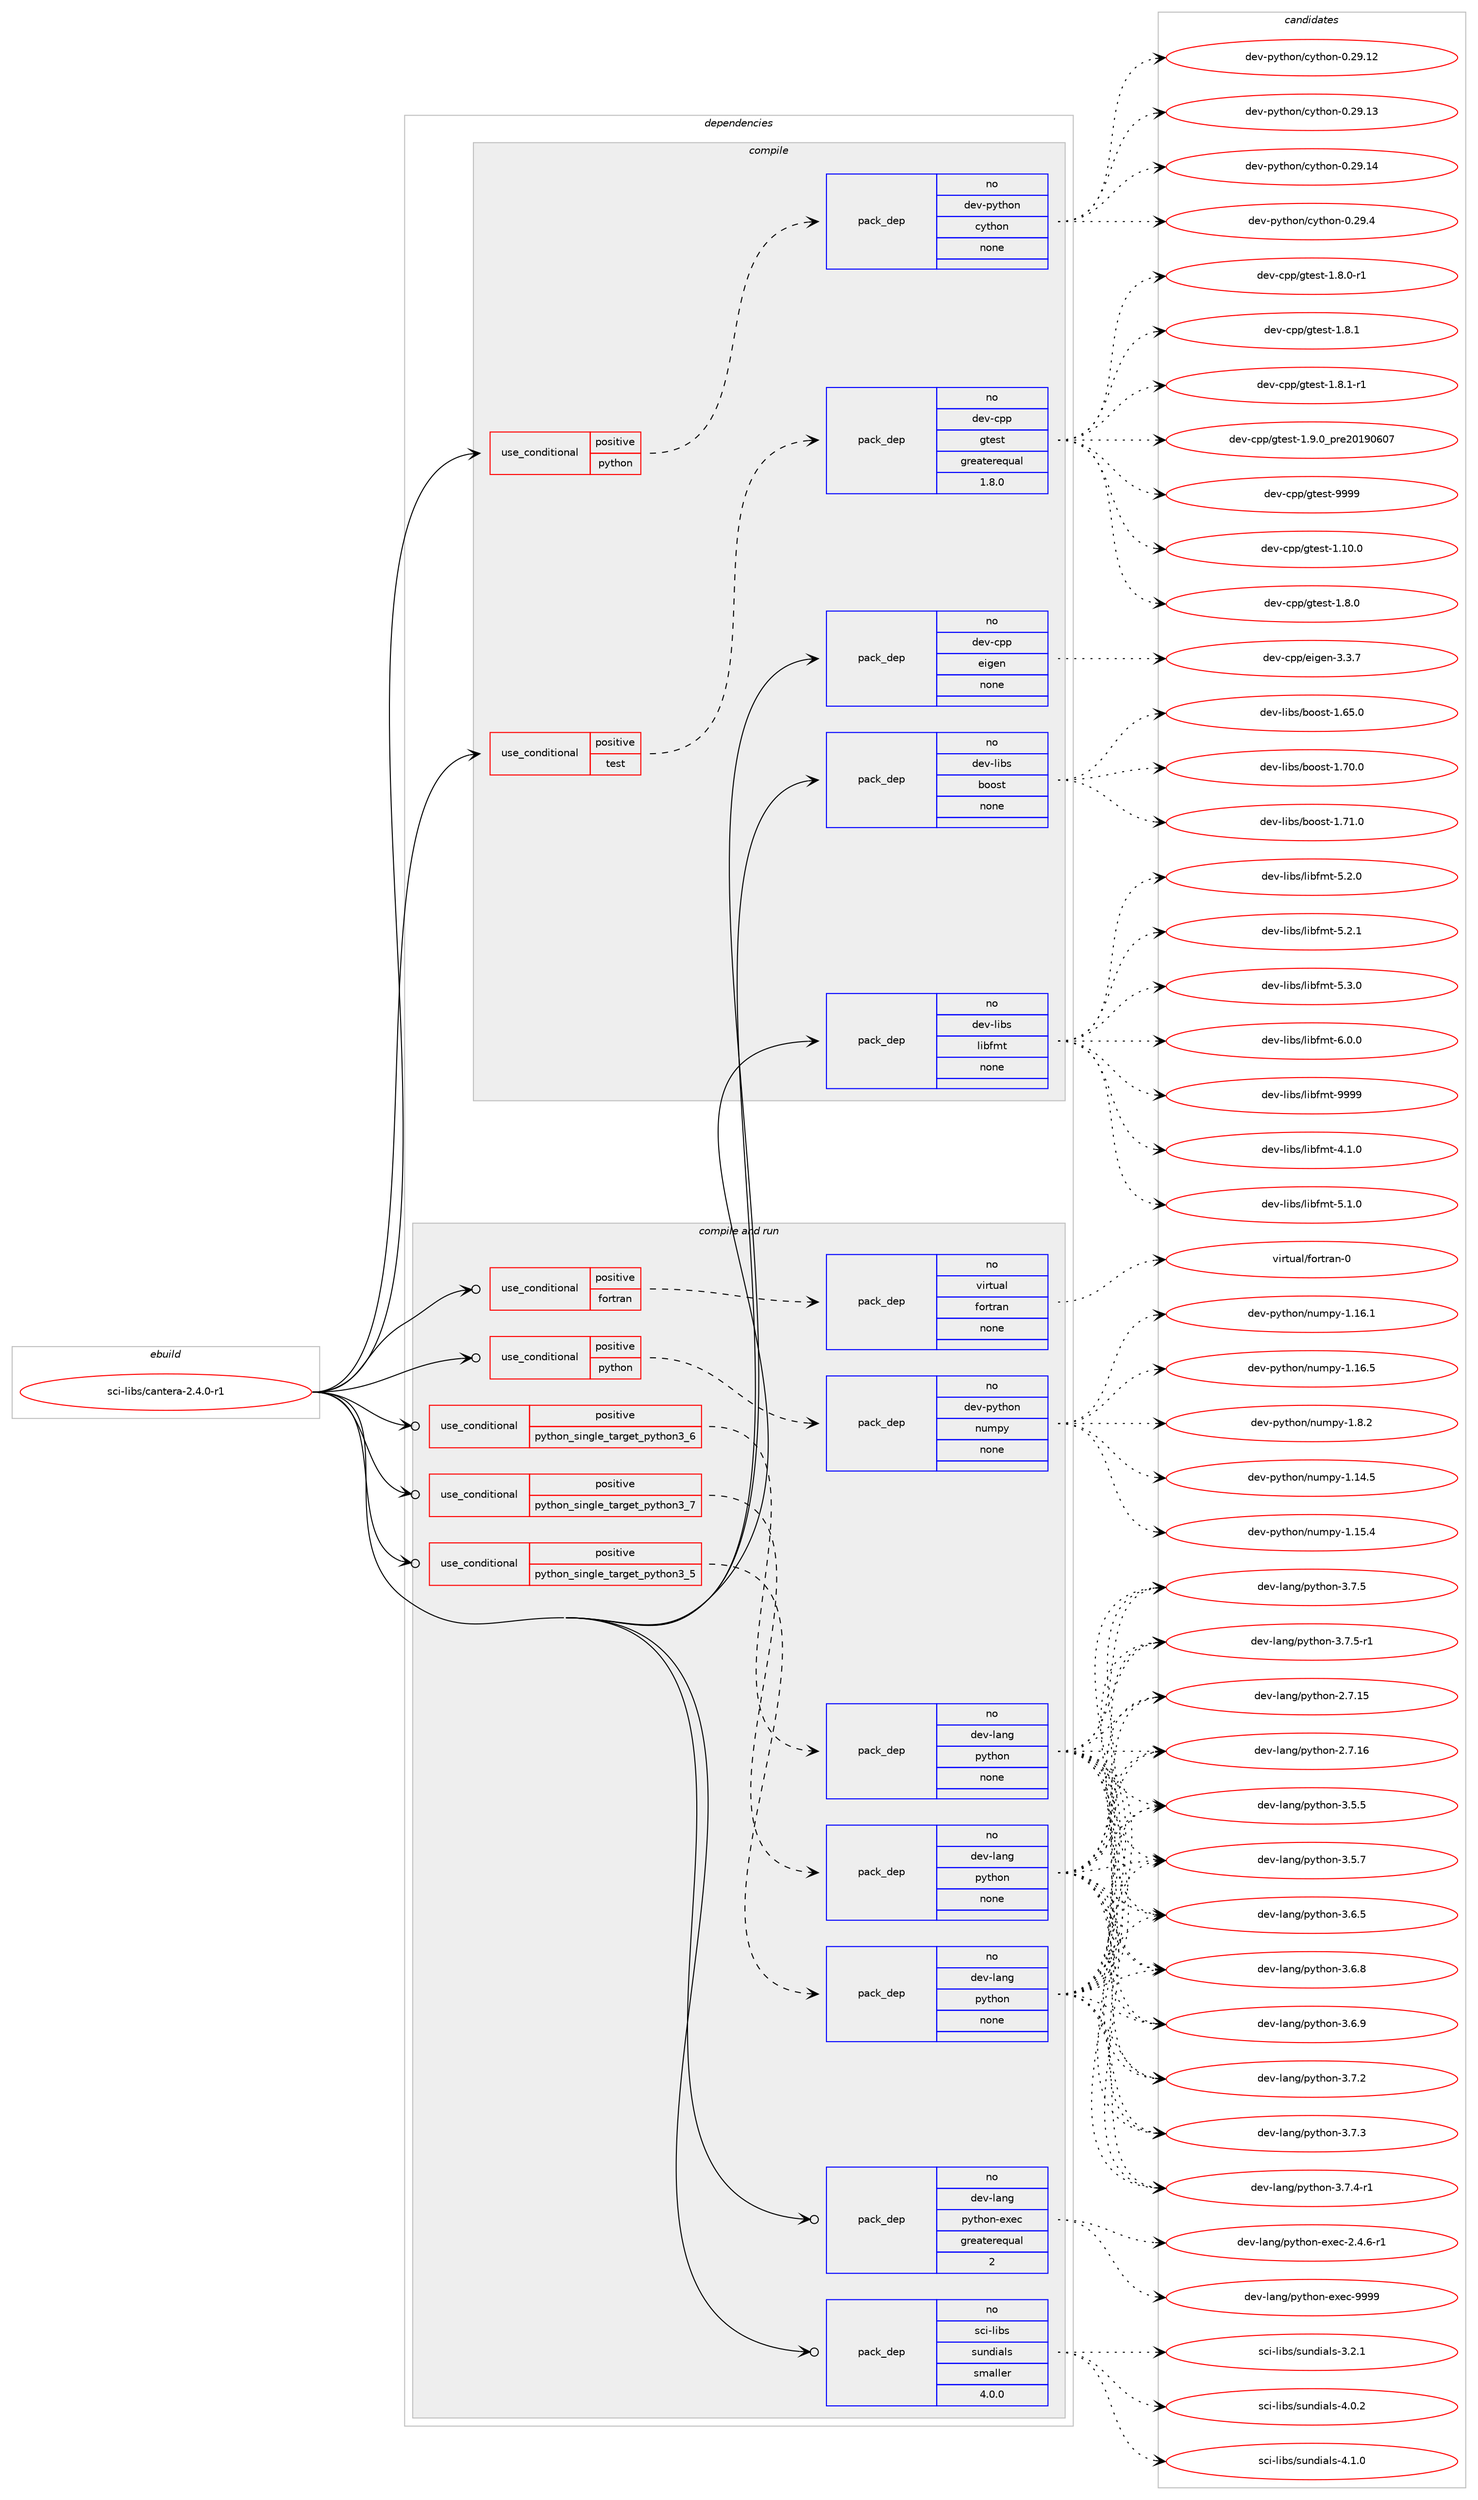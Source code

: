 digraph prolog {

# *************
# Graph options
# *************

newrank=true;
concentrate=true;
compound=true;
graph [rankdir=LR,fontname=Helvetica,fontsize=10,ranksep=1.5];#, ranksep=2.5, nodesep=0.2];
edge  [arrowhead=vee];
node  [fontname=Helvetica,fontsize=10];

# **********
# The ebuild
# **********

subgraph cluster_leftcol {
color=gray;
rank=same;
label=<<i>ebuild</i>>;
id [label="sci-libs/cantera-2.4.0-r1", color=red, width=4, href="../sci-libs/cantera-2.4.0-r1.svg"];
}

# ****************
# The dependencies
# ****************

subgraph cluster_midcol {
color=gray;
label=<<i>dependencies</i>>;
subgraph cluster_compile {
fillcolor="#eeeeee";
style=filled;
label=<<i>compile</i>>;
subgraph cond207722 {
dependency855863 [label=<<TABLE BORDER="0" CELLBORDER="1" CELLSPACING="0" CELLPADDING="4"><TR><TD ROWSPAN="3" CELLPADDING="10">use_conditional</TD></TR><TR><TD>positive</TD></TR><TR><TD>python</TD></TR></TABLE>>, shape=none, color=red];
subgraph pack633034 {
dependency855864 [label=<<TABLE BORDER="0" CELLBORDER="1" CELLSPACING="0" CELLPADDING="4" WIDTH="220"><TR><TD ROWSPAN="6" CELLPADDING="30">pack_dep</TD></TR><TR><TD WIDTH="110">no</TD></TR><TR><TD>dev-python</TD></TR><TR><TD>cython</TD></TR><TR><TD>none</TD></TR><TR><TD></TD></TR></TABLE>>, shape=none, color=blue];
}
dependency855863:e -> dependency855864:w [weight=20,style="dashed",arrowhead="vee"];
}
id:e -> dependency855863:w [weight=20,style="solid",arrowhead="vee"];
subgraph cond207723 {
dependency855865 [label=<<TABLE BORDER="0" CELLBORDER="1" CELLSPACING="0" CELLPADDING="4"><TR><TD ROWSPAN="3" CELLPADDING="10">use_conditional</TD></TR><TR><TD>positive</TD></TR><TR><TD>test</TD></TR></TABLE>>, shape=none, color=red];
subgraph pack633035 {
dependency855866 [label=<<TABLE BORDER="0" CELLBORDER="1" CELLSPACING="0" CELLPADDING="4" WIDTH="220"><TR><TD ROWSPAN="6" CELLPADDING="30">pack_dep</TD></TR><TR><TD WIDTH="110">no</TD></TR><TR><TD>dev-cpp</TD></TR><TR><TD>gtest</TD></TR><TR><TD>greaterequal</TD></TR><TR><TD>1.8.0</TD></TR></TABLE>>, shape=none, color=blue];
}
dependency855865:e -> dependency855866:w [weight=20,style="dashed",arrowhead="vee"];
}
id:e -> dependency855865:w [weight=20,style="solid",arrowhead="vee"];
subgraph pack633036 {
dependency855867 [label=<<TABLE BORDER="0" CELLBORDER="1" CELLSPACING="0" CELLPADDING="4" WIDTH="220"><TR><TD ROWSPAN="6" CELLPADDING="30">pack_dep</TD></TR><TR><TD WIDTH="110">no</TD></TR><TR><TD>dev-cpp</TD></TR><TR><TD>eigen</TD></TR><TR><TD>none</TD></TR><TR><TD></TD></TR></TABLE>>, shape=none, color=blue];
}
id:e -> dependency855867:w [weight=20,style="solid",arrowhead="vee"];
subgraph pack633037 {
dependency855868 [label=<<TABLE BORDER="0" CELLBORDER="1" CELLSPACING="0" CELLPADDING="4" WIDTH="220"><TR><TD ROWSPAN="6" CELLPADDING="30">pack_dep</TD></TR><TR><TD WIDTH="110">no</TD></TR><TR><TD>dev-libs</TD></TR><TR><TD>boost</TD></TR><TR><TD>none</TD></TR><TR><TD></TD></TR></TABLE>>, shape=none, color=blue];
}
id:e -> dependency855868:w [weight=20,style="solid",arrowhead="vee"];
subgraph pack633038 {
dependency855869 [label=<<TABLE BORDER="0" CELLBORDER="1" CELLSPACING="0" CELLPADDING="4" WIDTH="220"><TR><TD ROWSPAN="6" CELLPADDING="30">pack_dep</TD></TR><TR><TD WIDTH="110">no</TD></TR><TR><TD>dev-libs</TD></TR><TR><TD>libfmt</TD></TR><TR><TD>none</TD></TR><TR><TD></TD></TR></TABLE>>, shape=none, color=blue];
}
id:e -> dependency855869:w [weight=20,style="solid",arrowhead="vee"];
}
subgraph cluster_compileandrun {
fillcolor="#eeeeee";
style=filled;
label=<<i>compile and run</i>>;
subgraph cond207724 {
dependency855870 [label=<<TABLE BORDER="0" CELLBORDER="1" CELLSPACING="0" CELLPADDING="4"><TR><TD ROWSPAN="3" CELLPADDING="10">use_conditional</TD></TR><TR><TD>positive</TD></TR><TR><TD>fortran</TD></TR></TABLE>>, shape=none, color=red];
subgraph pack633039 {
dependency855871 [label=<<TABLE BORDER="0" CELLBORDER="1" CELLSPACING="0" CELLPADDING="4" WIDTH="220"><TR><TD ROWSPAN="6" CELLPADDING="30">pack_dep</TD></TR><TR><TD WIDTH="110">no</TD></TR><TR><TD>virtual</TD></TR><TR><TD>fortran</TD></TR><TR><TD>none</TD></TR><TR><TD></TD></TR></TABLE>>, shape=none, color=blue];
}
dependency855870:e -> dependency855871:w [weight=20,style="dashed",arrowhead="vee"];
}
id:e -> dependency855870:w [weight=20,style="solid",arrowhead="odotvee"];
subgraph cond207725 {
dependency855872 [label=<<TABLE BORDER="0" CELLBORDER="1" CELLSPACING="0" CELLPADDING="4"><TR><TD ROWSPAN="3" CELLPADDING="10">use_conditional</TD></TR><TR><TD>positive</TD></TR><TR><TD>python</TD></TR></TABLE>>, shape=none, color=red];
subgraph pack633040 {
dependency855873 [label=<<TABLE BORDER="0" CELLBORDER="1" CELLSPACING="0" CELLPADDING="4" WIDTH="220"><TR><TD ROWSPAN="6" CELLPADDING="30">pack_dep</TD></TR><TR><TD WIDTH="110">no</TD></TR><TR><TD>dev-python</TD></TR><TR><TD>numpy</TD></TR><TR><TD>none</TD></TR><TR><TD></TD></TR></TABLE>>, shape=none, color=blue];
}
dependency855872:e -> dependency855873:w [weight=20,style="dashed",arrowhead="vee"];
}
id:e -> dependency855872:w [weight=20,style="solid",arrowhead="odotvee"];
subgraph cond207726 {
dependency855874 [label=<<TABLE BORDER="0" CELLBORDER="1" CELLSPACING="0" CELLPADDING="4"><TR><TD ROWSPAN="3" CELLPADDING="10">use_conditional</TD></TR><TR><TD>positive</TD></TR><TR><TD>python_single_target_python3_5</TD></TR></TABLE>>, shape=none, color=red];
subgraph pack633041 {
dependency855875 [label=<<TABLE BORDER="0" CELLBORDER="1" CELLSPACING="0" CELLPADDING="4" WIDTH="220"><TR><TD ROWSPAN="6" CELLPADDING="30">pack_dep</TD></TR><TR><TD WIDTH="110">no</TD></TR><TR><TD>dev-lang</TD></TR><TR><TD>python</TD></TR><TR><TD>none</TD></TR><TR><TD></TD></TR></TABLE>>, shape=none, color=blue];
}
dependency855874:e -> dependency855875:w [weight=20,style="dashed",arrowhead="vee"];
}
id:e -> dependency855874:w [weight=20,style="solid",arrowhead="odotvee"];
subgraph cond207727 {
dependency855876 [label=<<TABLE BORDER="0" CELLBORDER="1" CELLSPACING="0" CELLPADDING="4"><TR><TD ROWSPAN="3" CELLPADDING="10">use_conditional</TD></TR><TR><TD>positive</TD></TR><TR><TD>python_single_target_python3_6</TD></TR></TABLE>>, shape=none, color=red];
subgraph pack633042 {
dependency855877 [label=<<TABLE BORDER="0" CELLBORDER="1" CELLSPACING="0" CELLPADDING="4" WIDTH="220"><TR><TD ROWSPAN="6" CELLPADDING="30">pack_dep</TD></TR><TR><TD WIDTH="110">no</TD></TR><TR><TD>dev-lang</TD></TR><TR><TD>python</TD></TR><TR><TD>none</TD></TR><TR><TD></TD></TR></TABLE>>, shape=none, color=blue];
}
dependency855876:e -> dependency855877:w [weight=20,style="dashed",arrowhead="vee"];
}
id:e -> dependency855876:w [weight=20,style="solid",arrowhead="odotvee"];
subgraph cond207728 {
dependency855878 [label=<<TABLE BORDER="0" CELLBORDER="1" CELLSPACING="0" CELLPADDING="4"><TR><TD ROWSPAN="3" CELLPADDING="10">use_conditional</TD></TR><TR><TD>positive</TD></TR><TR><TD>python_single_target_python3_7</TD></TR></TABLE>>, shape=none, color=red];
subgraph pack633043 {
dependency855879 [label=<<TABLE BORDER="0" CELLBORDER="1" CELLSPACING="0" CELLPADDING="4" WIDTH="220"><TR><TD ROWSPAN="6" CELLPADDING="30">pack_dep</TD></TR><TR><TD WIDTH="110">no</TD></TR><TR><TD>dev-lang</TD></TR><TR><TD>python</TD></TR><TR><TD>none</TD></TR><TR><TD></TD></TR></TABLE>>, shape=none, color=blue];
}
dependency855878:e -> dependency855879:w [weight=20,style="dashed",arrowhead="vee"];
}
id:e -> dependency855878:w [weight=20,style="solid",arrowhead="odotvee"];
subgraph pack633044 {
dependency855880 [label=<<TABLE BORDER="0" CELLBORDER="1" CELLSPACING="0" CELLPADDING="4" WIDTH="220"><TR><TD ROWSPAN="6" CELLPADDING="30">pack_dep</TD></TR><TR><TD WIDTH="110">no</TD></TR><TR><TD>dev-lang</TD></TR><TR><TD>python-exec</TD></TR><TR><TD>greaterequal</TD></TR><TR><TD>2</TD></TR></TABLE>>, shape=none, color=blue];
}
id:e -> dependency855880:w [weight=20,style="solid",arrowhead="odotvee"];
subgraph pack633045 {
dependency855881 [label=<<TABLE BORDER="0" CELLBORDER="1" CELLSPACING="0" CELLPADDING="4" WIDTH="220"><TR><TD ROWSPAN="6" CELLPADDING="30">pack_dep</TD></TR><TR><TD WIDTH="110">no</TD></TR><TR><TD>sci-libs</TD></TR><TR><TD>sundials</TD></TR><TR><TD>smaller</TD></TR><TR><TD>4.0.0</TD></TR></TABLE>>, shape=none, color=blue];
}
id:e -> dependency855881:w [weight=20,style="solid",arrowhead="odotvee"];
}
subgraph cluster_run {
fillcolor="#eeeeee";
style=filled;
label=<<i>run</i>>;
}
}

# **************
# The candidates
# **************

subgraph cluster_choices {
rank=same;
color=gray;
label=<<i>candidates</i>>;

subgraph choice633034 {
color=black;
nodesep=1;
choice1001011184511212111610411111047991211161041111104548465057464950 [label="dev-python/cython-0.29.12", color=red, width=4,href="../dev-python/cython-0.29.12.svg"];
choice1001011184511212111610411111047991211161041111104548465057464951 [label="dev-python/cython-0.29.13", color=red, width=4,href="../dev-python/cython-0.29.13.svg"];
choice1001011184511212111610411111047991211161041111104548465057464952 [label="dev-python/cython-0.29.14", color=red, width=4,href="../dev-python/cython-0.29.14.svg"];
choice10010111845112121116104111110479912111610411111045484650574652 [label="dev-python/cython-0.29.4", color=red, width=4,href="../dev-python/cython-0.29.4.svg"];
dependency855864:e -> choice1001011184511212111610411111047991211161041111104548465057464950:w [style=dotted,weight="100"];
dependency855864:e -> choice1001011184511212111610411111047991211161041111104548465057464951:w [style=dotted,weight="100"];
dependency855864:e -> choice1001011184511212111610411111047991211161041111104548465057464952:w [style=dotted,weight="100"];
dependency855864:e -> choice10010111845112121116104111110479912111610411111045484650574652:w [style=dotted,weight="100"];
}
subgraph choice633035 {
color=black;
nodesep=1;
choice10010111845991121124710311610111511645494649484648 [label="dev-cpp/gtest-1.10.0", color=red, width=4,href="../dev-cpp/gtest-1.10.0.svg"];
choice100101118459911211247103116101115116454946564648 [label="dev-cpp/gtest-1.8.0", color=red, width=4,href="../dev-cpp/gtest-1.8.0.svg"];
choice1001011184599112112471031161011151164549465646484511449 [label="dev-cpp/gtest-1.8.0-r1", color=red, width=4,href="../dev-cpp/gtest-1.8.0-r1.svg"];
choice100101118459911211247103116101115116454946564649 [label="dev-cpp/gtest-1.8.1", color=red, width=4,href="../dev-cpp/gtest-1.8.1.svg"];
choice1001011184599112112471031161011151164549465646494511449 [label="dev-cpp/gtest-1.8.1-r1", color=red, width=4,href="../dev-cpp/gtest-1.8.1-r1.svg"];
choice100101118459911211247103116101115116454946574648951121141015048495748544855 [label="dev-cpp/gtest-1.9.0_pre20190607", color=red, width=4,href="../dev-cpp/gtest-1.9.0_pre20190607.svg"];
choice1001011184599112112471031161011151164557575757 [label="dev-cpp/gtest-9999", color=red, width=4,href="../dev-cpp/gtest-9999.svg"];
dependency855866:e -> choice10010111845991121124710311610111511645494649484648:w [style=dotted,weight="100"];
dependency855866:e -> choice100101118459911211247103116101115116454946564648:w [style=dotted,weight="100"];
dependency855866:e -> choice1001011184599112112471031161011151164549465646484511449:w [style=dotted,weight="100"];
dependency855866:e -> choice100101118459911211247103116101115116454946564649:w [style=dotted,weight="100"];
dependency855866:e -> choice1001011184599112112471031161011151164549465646494511449:w [style=dotted,weight="100"];
dependency855866:e -> choice100101118459911211247103116101115116454946574648951121141015048495748544855:w [style=dotted,weight="100"];
dependency855866:e -> choice1001011184599112112471031161011151164557575757:w [style=dotted,weight="100"];
}
subgraph choice633036 {
color=black;
nodesep=1;
choice100101118459911211247101105103101110455146514655 [label="dev-cpp/eigen-3.3.7", color=red, width=4,href="../dev-cpp/eigen-3.3.7.svg"];
dependency855867:e -> choice100101118459911211247101105103101110455146514655:w [style=dotted,weight="100"];
}
subgraph choice633037 {
color=black;
nodesep=1;
choice1001011184510810598115479811111111511645494654534648 [label="dev-libs/boost-1.65.0", color=red, width=4,href="../dev-libs/boost-1.65.0.svg"];
choice1001011184510810598115479811111111511645494655484648 [label="dev-libs/boost-1.70.0", color=red, width=4,href="../dev-libs/boost-1.70.0.svg"];
choice1001011184510810598115479811111111511645494655494648 [label="dev-libs/boost-1.71.0", color=red, width=4,href="../dev-libs/boost-1.71.0.svg"];
dependency855868:e -> choice1001011184510810598115479811111111511645494654534648:w [style=dotted,weight="100"];
dependency855868:e -> choice1001011184510810598115479811111111511645494655484648:w [style=dotted,weight="100"];
dependency855868:e -> choice1001011184510810598115479811111111511645494655494648:w [style=dotted,weight="100"];
}
subgraph choice633038 {
color=black;
nodesep=1;
choice10010111845108105981154710810598102109116455246494648 [label="dev-libs/libfmt-4.1.0", color=red, width=4,href="../dev-libs/libfmt-4.1.0.svg"];
choice10010111845108105981154710810598102109116455346494648 [label="dev-libs/libfmt-5.1.0", color=red, width=4,href="../dev-libs/libfmt-5.1.0.svg"];
choice10010111845108105981154710810598102109116455346504648 [label="dev-libs/libfmt-5.2.0", color=red, width=4,href="../dev-libs/libfmt-5.2.0.svg"];
choice10010111845108105981154710810598102109116455346504649 [label="dev-libs/libfmt-5.2.1", color=red, width=4,href="../dev-libs/libfmt-5.2.1.svg"];
choice10010111845108105981154710810598102109116455346514648 [label="dev-libs/libfmt-5.3.0", color=red, width=4,href="../dev-libs/libfmt-5.3.0.svg"];
choice10010111845108105981154710810598102109116455446484648 [label="dev-libs/libfmt-6.0.0", color=red, width=4,href="../dev-libs/libfmt-6.0.0.svg"];
choice100101118451081059811547108105981021091164557575757 [label="dev-libs/libfmt-9999", color=red, width=4,href="../dev-libs/libfmt-9999.svg"];
dependency855869:e -> choice10010111845108105981154710810598102109116455246494648:w [style=dotted,weight="100"];
dependency855869:e -> choice10010111845108105981154710810598102109116455346494648:w [style=dotted,weight="100"];
dependency855869:e -> choice10010111845108105981154710810598102109116455346504648:w [style=dotted,weight="100"];
dependency855869:e -> choice10010111845108105981154710810598102109116455346504649:w [style=dotted,weight="100"];
dependency855869:e -> choice10010111845108105981154710810598102109116455346514648:w [style=dotted,weight="100"];
dependency855869:e -> choice10010111845108105981154710810598102109116455446484648:w [style=dotted,weight="100"];
dependency855869:e -> choice100101118451081059811547108105981021091164557575757:w [style=dotted,weight="100"];
}
subgraph choice633039 {
color=black;
nodesep=1;
choice1181051141161179710847102111114116114971104548 [label="virtual/fortran-0", color=red, width=4,href="../virtual/fortran-0.svg"];
dependency855871:e -> choice1181051141161179710847102111114116114971104548:w [style=dotted,weight="100"];
}
subgraph choice633040 {
color=black;
nodesep=1;
choice100101118451121211161041111104711011710911212145494649524653 [label="dev-python/numpy-1.14.5", color=red, width=4,href="../dev-python/numpy-1.14.5.svg"];
choice100101118451121211161041111104711011710911212145494649534652 [label="dev-python/numpy-1.15.4", color=red, width=4,href="../dev-python/numpy-1.15.4.svg"];
choice100101118451121211161041111104711011710911212145494649544649 [label="dev-python/numpy-1.16.1", color=red, width=4,href="../dev-python/numpy-1.16.1.svg"];
choice100101118451121211161041111104711011710911212145494649544653 [label="dev-python/numpy-1.16.5", color=red, width=4,href="../dev-python/numpy-1.16.5.svg"];
choice1001011184511212111610411111047110117109112121454946564650 [label="dev-python/numpy-1.8.2", color=red, width=4,href="../dev-python/numpy-1.8.2.svg"];
dependency855873:e -> choice100101118451121211161041111104711011710911212145494649524653:w [style=dotted,weight="100"];
dependency855873:e -> choice100101118451121211161041111104711011710911212145494649534652:w [style=dotted,weight="100"];
dependency855873:e -> choice100101118451121211161041111104711011710911212145494649544649:w [style=dotted,weight="100"];
dependency855873:e -> choice100101118451121211161041111104711011710911212145494649544653:w [style=dotted,weight="100"];
dependency855873:e -> choice1001011184511212111610411111047110117109112121454946564650:w [style=dotted,weight="100"];
}
subgraph choice633041 {
color=black;
nodesep=1;
choice10010111845108971101034711212111610411111045504655464953 [label="dev-lang/python-2.7.15", color=red, width=4,href="../dev-lang/python-2.7.15.svg"];
choice10010111845108971101034711212111610411111045504655464954 [label="dev-lang/python-2.7.16", color=red, width=4,href="../dev-lang/python-2.7.16.svg"];
choice100101118451089711010347112121116104111110455146534653 [label="dev-lang/python-3.5.5", color=red, width=4,href="../dev-lang/python-3.5.5.svg"];
choice100101118451089711010347112121116104111110455146534655 [label="dev-lang/python-3.5.7", color=red, width=4,href="../dev-lang/python-3.5.7.svg"];
choice100101118451089711010347112121116104111110455146544653 [label="dev-lang/python-3.6.5", color=red, width=4,href="../dev-lang/python-3.6.5.svg"];
choice100101118451089711010347112121116104111110455146544656 [label="dev-lang/python-3.6.8", color=red, width=4,href="../dev-lang/python-3.6.8.svg"];
choice100101118451089711010347112121116104111110455146544657 [label="dev-lang/python-3.6.9", color=red, width=4,href="../dev-lang/python-3.6.9.svg"];
choice100101118451089711010347112121116104111110455146554650 [label="dev-lang/python-3.7.2", color=red, width=4,href="../dev-lang/python-3.7.2.svg"];
choice100101118451089711010347112121116104111110455146554651 [label="dev-lang/python-3.7.3", color=red, width=4,href="../dev-lang/python-3.7.3.svg"];
choice1001011184510897110103471121211161041111104551465546524511449 [label="dev-lang/python-3.7.4-r1", color=red, width=4,href="../dev-lang/python-3.7.4-r1.svg"];
choice100101118451089711010347112121116104111110455146554653 [label="dev-lang/python-3.7.5", color=red, width=4,href="../dev-lang/python-3.7.5.svg"];
choice1001011184510897110103471121211161041111104551465546534511449 [label="dev-lang/python-3.7.5-r1", color=red, width=4,href="../dev-lang/python-3.7.5-r1.svg"];
dependency855875:e -> choice10010111845108971101034711212111610411111045504655464953:w [style=dotted,weight="100"];
dependency855875:e -> choice10010111845108971101034711212111610411111045504655464954:w [style=dotted,weight="100"];
dependency855875:e -> choice100101118451089711010347112121116104111110455146534653:w [style=dotted,weight="100"];
dependency855875:e -> choice100101118451089711010347112121116104111110455146534655:w [style=dotted,weight="100"];
dependency855875:e -> choice100101118451089711010347112121116104111110455146544653:w [style=dotted,weight="100"];
dependency855875:e -> choice100101118451089711010347112121116104111110455146544656:w [style=dotted,weight="100"];
dependency855875:e -> choice100101118451089711010347112121116104111110455146544657:w [style=dotted,weight="100"];
dependency855875:e -> choice100101118451089711010347112121116104111110455146554650:w [style=dotted,weight="100"];
dependency855875:e -> choice100101118451089711010347112121116104111110455146554651:w [style=dotted,weight="100"];
dependency855875:e -> choice1001011184510897110103471121211161041111104551465546524511449:w [style=dotted,weight="100"];
dependency855875:e -> choice100101118451089711010347112121116104111110455146554653:w [style=dotted,weight="100"];
dependency855875:e -> choice1001011184510897110103471121211161041111104551465546534511449:w [style=dotted,weight="100"];
}
subgraph choice633042 {
color=black;
nodesep=1;
choice10010111845108971101034711212111610411111045504655464953 [label="dev-lang/python-2.7.15", color=red, width=4,href="../dev-lang/python-2.7.15.svg"];
choice10010111845108971101034711212111610411111045504655464954 [label="dev-lang/python-2.7.16", color=red, width=4,href="../dev-lang/python-2.7.16.svg"];
choice100101118451089711010347112121116104111110455146534653 [label="dev-lang/python-3.5.5", color=red, width=4,href="../dev-lang/python-3.5.5.svg"];
choice100101118451089711010347112121116104111110455146534655 [label="dev-lang/python-3.5.7", color=red, width=4,href="../dev-lang/python-3.5.7.svg"];
choice100101118451089711010347112121116104111110455146544653 [label="dev-lang/python-3.6.5", color=red, width=4,href="../dev-lang/python-3.6.5.svg"];
choice100101118451089711010347112121116104111110455146544656 [label="dev-lang/python-3.6.8", color=red, width=4,href="../dev-lang/python-3.6.8.svg"];
choice100101118451089711010347112121116104111110455146544657 [label="dev-lang/python-3.6.9", color=red, width=4,href="../dev-lang/python-3.6.9.svg"];
choice100101118451089711010347112121116104111110455146554650 [label="dev-lang/python-3.7.2", color=red, width=4,href="../dev-lang/python-3.7.2.svg"];
choice100101118451089711010347112121116104111110455146554651 [label="dev-lang/python-3.7.3", color=red, width=4,href="../dev-lang/python-3.7.3.svg"];
choice1001011184510897110103471121211161041111104551465546524511449 [label="dev-lang/python-3.7.4-r1", color=red, width=4,href="../dev-lang/python-3.7.4-r1.svg"];
choice100101118451089711010347112121116104111110455146554653 [label="dev-lang/python-3.7.5", color=red, width=4,href="../dev-lang/python-3.7.5.svg"];
choice1001011184510897110103471121211161041111104551465546534511449 [label="dev-lang/python-3.7.5-r1", color=red, width=4,href="../dev-lang/python-3.7.5-r1.svg"];
dependency855877:e -> choice10010111845108971101034711212111610411111045504655464953:w [style=dotted,weight="100"];
dependency855877:e -> choice10010111845108971101034711212111610411111045504655464954:w [style=dotted,weight="100"];
dependency855877:e -> choice100101118451089711010347112121116104111110455146534653:w [style=dotted,weight="100"];
dependency855877:e -> choice100101118451089711010347112121116104111110455146534655:w [style=dotted,weight="100"];
dependency855877:e -> choice100101118451089711010347112121116104111110455146544653:w [style=dotted,weight="100"];
dependency855877:e -> choice100101118451089711010347112121116104111110455146544656:w [style=dotted,weight="100"];
dependency855877:e -> choice100101118451089711010347112121116104111110455146544657:w [style=dotted,weight="100"];
dependency855877:e -> choice100101118451089711010347112121116104111110455146554650:w [style=dotted,weight="100"];
dependency855877:e -> choice100101118451089711010347112121116104111110455146554651:w [style=dotted,weight="100"];
dependency855877:e -> choice1001011184510897110103471121211161041111104551465546524511449:w [style=dotted,weight="100"];
dependency855877:e -> choice100101118451089711010347112121116104111110455146554653:w [style=dotted,weight="100"];
dependency855877:e -> choice1001011184510897110103471121211161041111104551465546534511449:w [style=dotted,weight="100"];
}
subgraph choice633043 {
color=black;
nodesep=1;
choice10010111845108971101034711212111610411111045504655464953 [label="dev-lang/python-2.7.15", color=red, width=4,href="../dev-lang/python-2.7.15.svg"];
choice10010111845108971101034711212111610411111045504655464954 [label="dev-lang/python-2.7.16", color=red, width=4,href="../dev-lang/python-2.7.16.svg"];
choice100101118451089711010347112121116104111110455146534653 [label="dev-lang/python-3.5.5", color=red, width=4,href="../dev-lang/python-3.5.5.svg"];
choice100101118451089711010347112121116104111110455146534655 [label="dev-lang/python-3.5.7", color=red, width=4,href="../dev-lang/python-3.5.7.svg"];
choice100101118451089711010347112121116104111110455146544653 [label="dev-lang/python-3.6.5", color=red, width=4,href="../dev-lang/python-3.6.5.svg"];
choice100101118451089711010347112121116104111110455146544656 [label="dev-lang/python-3.6.8", color=red, width=4,href="../dev-lang/python-3.6.8.svg"];
choice100101118451089711010347112121116104111110455146544657 [label="dev-lang/python-3.6.9", color=red, width=4,href="../dev-lang/python-3.6.9.svg"];
choice100101118451089711010347112121116104111110455146554650 [label="dev-lang/python-3.7.2", color=red, width=4,href="../dev-lang/python-3.7.2.svg"];
choice100101118451089711010347112121116104111110455146554651 [label="dev-lang/python-3.7.3", color=red, width=4,href="../dev-lang/python-3.7.3.svg"];
choice1001011184510897110103471121211161041111104551465546524511449 [label="dev-lang/python-3.7.4-r1", color=red, width=4,href="../dev-lang/python-3.7.4-r1.svg"];
choice100101118451089711010347112121116104111110455146554653 [label="dev-lang/python-3.7.5", color=red, width=4,href="../dev-lang/python-3.7.5.svg"];
choice1001011184510897110103471121211161041111104551465546534511449 [label="dev-lang/python-3.7.5-r1", color=red, width=4,href="../dev-lang/python-3.7.5-r1.svg"];
dependency855879:e -> choice10010111845108971101034711212111610411111045504655464953:w [style=dotted,weight="100"];
dependency855879:e -> choice10010111845108971101034711212111610411111045504655464954:w [style=dotted,weight="100"];
dependency855879:e -> choice100101118451089711010347112121116104111110455146534653:w [style=dotted,weight="100"];
dependency855879:e -> choice100101118451089711010347112121116104111110455146534655:w [style=dotted,weight="100"];
dependency855879:e -> choice100101118451089711010347112121116104111110455146544653:w [style=dotted,weight="100"];
dependency855879:e -> choice100101118451089711010347112121116104111110455146544656:w [style=dotted,weight="100"];
dependency855879:e -> choice100101118451089711010347112121116104111110455146544657:w [style=dotted,weight="100"];
dependency855879:e -> choice100101118451089711010347112121116104111110455146554650:w [style=dotted,weight="100"];
dependency855879:e -> choice100101118451089711010347112121116104111110455146554651:w [style=dotted,weight="100"];
dependency855879:e -> choice1001011184510897110103471121211161041111104551465546524511449:w [style=dotted,weight="100"];
dependency855879:e -> choice100101118451089711010347112121116104111110455146554653:w [style=dotted,weight="100"];
dependency855879:e -> choice1001011184510897110103471121211161041111104551465546534511449:w [style=dotted,weight="100"];
}
subgraph choice633044 {
color=black;
nodesep=1;
choice10010111845108971101034711212111610411111045101120101994550465246544511449 [label="dev-lang/python-exec-2.4.6-r1", color=red, width=4,href="../dev-lang/python-exec-2.4.6-r1.svg"];
choice10010111845108971101034711212111610411111045101120101994557575757 [label="dev-lang/python-exec-9999", color=red, width=4,href="../dev-lang/python-exec-9999.svg"];
dependency855880:e -> choice10010111845108971101034711212111610411111045101120101994550465246544511449:w [style=dotted,weight="100"];
dependency855880:e -> choice10010111845108971101034711212111610411111045101120101994557575757:w [style=dotted,weight="100"];
}
subgraph choice633045 {
color=black;
nodesep=1;
choice1159910545108105981154711511711010010597108115455146504649 [label="sci-libs/sundials-3.2.1", color=red, width=4,href="../sci-libs/sundials-3.2.1.svg"];
choice1159910545108105981154711511711010010597108115455246484650 [label="sci-libs/sundials-4.0.2", color=red, width=4,href="../sci-libs/sundials-4.0.2.svg"];
choice1159910545108105981154711511711010010597108115455246494648 [label="sci-libs/sundials-4.1.0", color=red, width=4,href="../sci-libs/sundials-4.1.0.svg"];
dependency855881:e -> choice1159910545108105981154711511711010010597108115455146504649:w [style=dotted,weight="100"];
dependency855881:e -> choice1159910545108105981154711511711010010597108115455246484650:w [style=dotted,weight="100"];
dependency855881:e -> choice1159910545108105981154711511711010010597108115455246494648:w [style=dotted,weight="100"];
}
}

}
